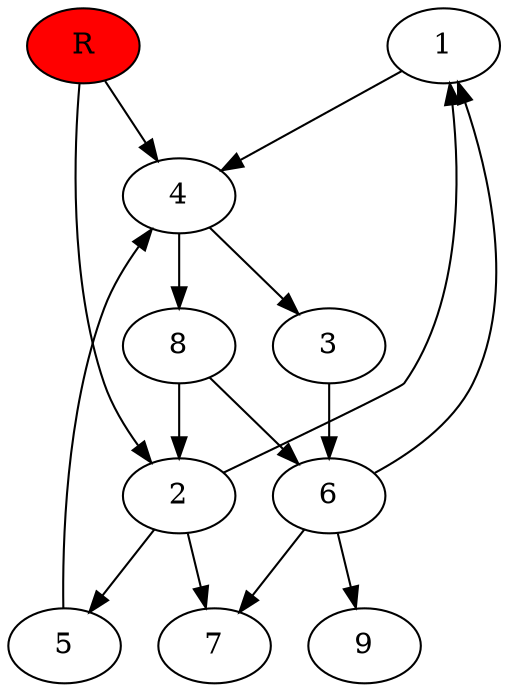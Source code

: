 digraph prb44881 {
	1
	2
	3
	4
	5
	6
	7
	8
	R [fillcolor="#ff0000" style=filled]
	1 -> 4
	2 -> 1
	2 -> 5
	2 -> 7
	3 -> 6
	4 -> 3
	4 -> 8
	5 -> 4
	6 -> 1
	6 -> 7
	6 -> 9
	8 -> 2
	8 -> 6
	R -> 2
	R -> 4
}
